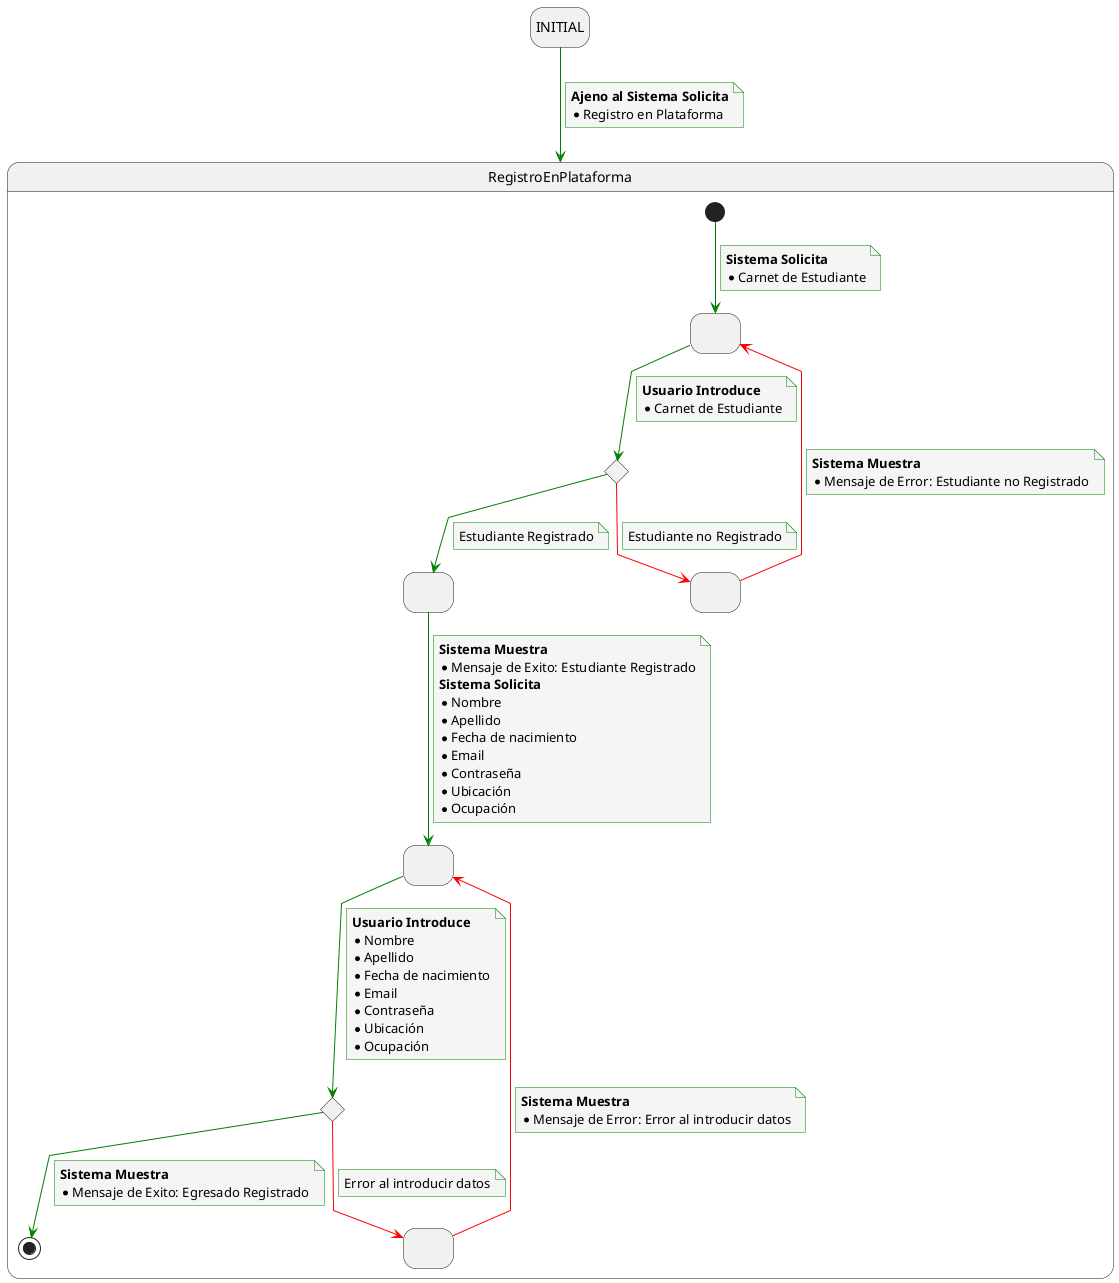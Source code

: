 @startuml

skinparam {
    NoteBackgroundColor #whiteSmoke
    ArrowColor #green
    NoteBorderColor #green
    linetype polyline
}

hide empty description

state startState as "INITIAL"

startState --> RegistroEnPlataforma
note on link
    <b>Ajeno al Sistema Solicita</b>
    * Registro en Plataforma
end note

state RegistroEnPlataforma {
  state 2 as " "
  state 3 <<choice>>
  state 4 as " "
  state 5 as " "
  state 6 as " "
  state 7 <<choice>>
  state 8 as " "


  [*] --> 2
  note on link
    <b>Sistema Solicita</b>
    * Carnet de Estudiante
  end note

  2 --> 3
  note on link
    <b>Usuario Introduce</b>
    * Carnet de Estudiante
  end note

  3 -[#red]-> 5
  note on link
    Estudiante no Registrado
  end note

  5 -[#red]-> 2
  note on link
    <b>Sistema Muestra</b>
    * Mensaje de Error: Estudiante no Registrado
  end note

  3 --> 4
  note on link
    Estudiante Registrado
  end note

  4 --> 6
  note on link
    <b>Sistema Muestra</b>
    * Mensaje de Exito: Estudiante Registrado
    <b>Sistema Solicita</b>
    * Nombre
    * Apellido
    * Fecha de nacimiento
    * Email
    * Contraseña
    * Ubicación
    * Ocupación
  end note

  6 --> 7
  note on link
    <b>Usuario Introduce</b>
    * Nombre
    * Apellido
    * Fecha de nacimiento
    * Email
    * Contraseña
    * Ubicación
    * Ocupación
  end note

  7 --> [*]
  note on link
    <b>Sistema Muestra</b>
    * Mensaje de Exito: Egresado Registrado
  end note

  7 -[#red]-> 8
  note on link
    Error al introducir datos
  end note

  8 -[#red]-> 6
  note on link
    <b>Sistema Muestra</b>
    * Mensaje de Error: Error al introducir datos
  end note

}

@enduml
